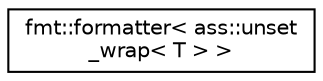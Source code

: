 digraph "Graphical Class Hierarchy"
{
 // LATEX_PDF_SIZE
  edge [fontname="Helvetica",fontsize="10",labelfontname="Helvetica",labelfontsize="10"];
  node [fontname="Helvetica",fontsize="10",shape=record];
  rankdir="LR";
  Node0 [label="fmt::formatter\< ass::unset\l_wrap\< T \> \>",height=0.2,width=0.4,color="black", fillcolor="white", style="filled",URL="$structfmt_1_1formatter_3_01ass_1_1unset__wrap_3_01T_01_4_01_4.html",tooltip=" "];
}
